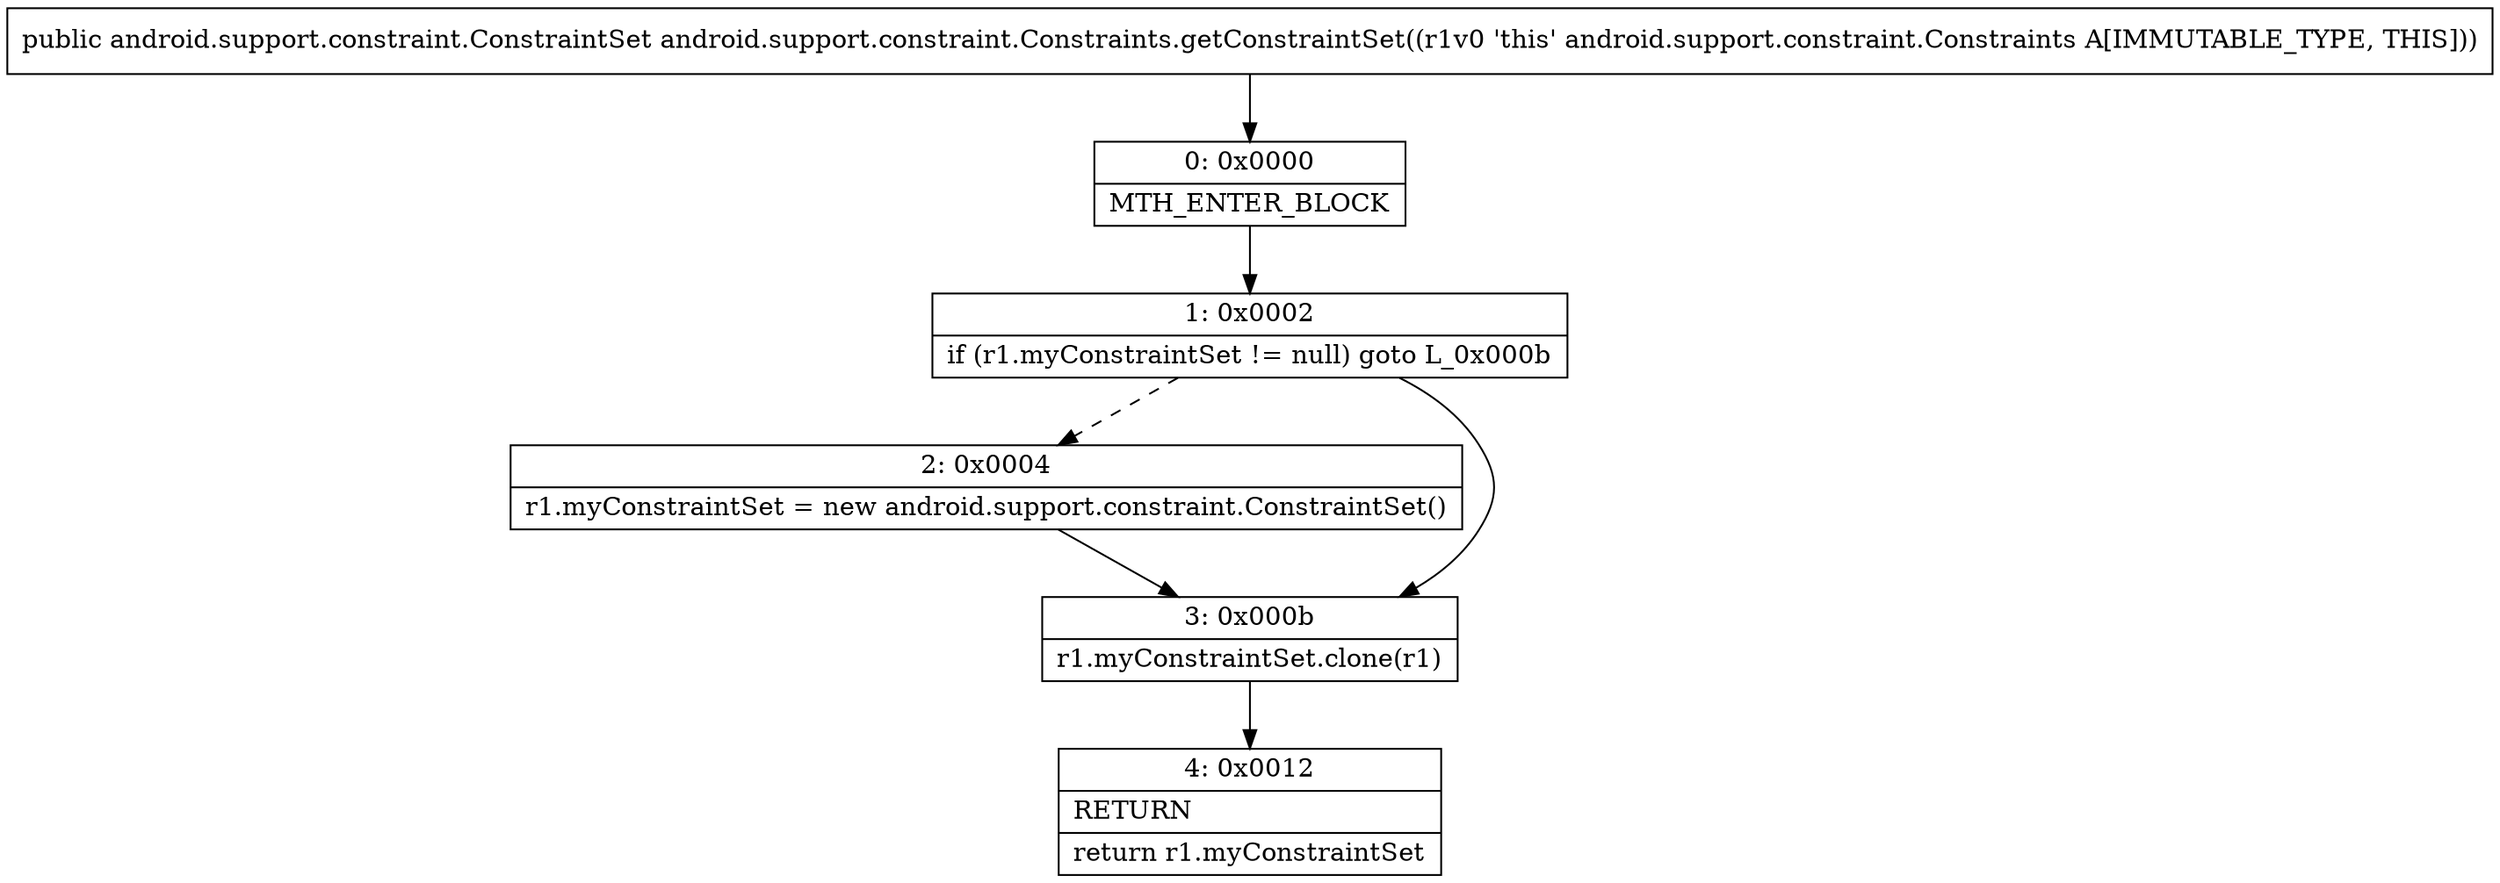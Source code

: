 digraph "CFG forandroid.support.constraint.Constraints.getConstraintSet()Landroid\/support\/constraint\/ConstraintSet;" {
Node_0 [shape=record,label="{0\:\ 0x0000|MTH_ENTER_BLOCK\l}"];
Node_1 [shape=record,label="{1\:\ 0x0002|if (r1.myConstraintSet != null) goto L_0x000b\l}"];
Node_2 [shape=record,label="{2\:\ 0x0004|r1.myConstraintSet = new android.support.constraint.ConstraintSet()\l}"];
Node_3 [shape=record,label="{3\:\ 0x000b|r1.myConstraintSet.clone(r1)\l}"];
Node_4 [shape=record,label="{4\:\ 0x0012|RETURN\l|return r1.myConstraintSet\l}"];
MethodNode[shape=record,label="{public android.support.constraint.ConstraintSet android.support.constraint.Constraints.getConstraintSet((r1v0 'this' android.support.constraint.Constraints A[IMMUTABLE_TYPE, THIS])) }"];
MethodNode -> Node_0;
Node_0 -> Node_1;
Node_1 -> Node_2[style=dashed];
Node_1 -> Node_3;
Node_2 -> Node_3;
Node_3 -> Node_4;
}

